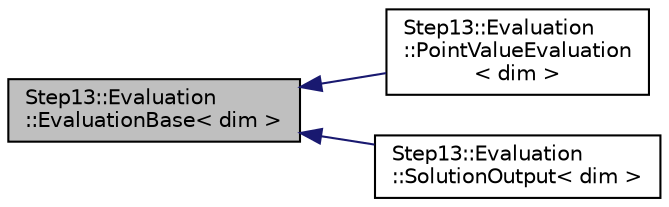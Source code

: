 digraph "Step13::Evaluation::EvaluationBase&lt; dim &gt;"
{
 // LATEX_PDF_SIZE
  edge [fontname="Helvetica",fontsize="10",labelfontname="Helvetica",labelfontsize="10"];
  node [fontname="Helvetica",fontsize="10",shape=record];
  rankdir="LR";
  Node1 [label="Step13::Evaluation\l::EvaluationBase\< dim \>",height=0.2,width=0.4,color="black", fillcolor="grey75", style="filled", fontcolor="black",tooltip=" "];
  Node1 -> Node2 [dir="back",color="midnightblue",fontsize="10",style="solid",fontname="Helvetica"];
  Node2 [label="Step13::Evaluation\l::PointValueEvaluation\l\< dim \>",height=0.2,width=0.4,color="black", fillcolor="white", style="filled",URL="$classStep13_1_1Evaluation_1_1PointValueEvaluation.html",tooltip=" "];
  Node1 -> Node3 [dir="back",color="midnightblue",fontsize="10",style="solid",fontname="Helvetica"];
  Node3 [label="Step13::Evaluation\l::SolutionOutput\< dim \>",height=0.2,width=0.4,color="black", fillcolor="white", style="filled",URL="$classStep13_1_1Evaluation_1_1SolutionOutput.html",tooltip=" "];
}
